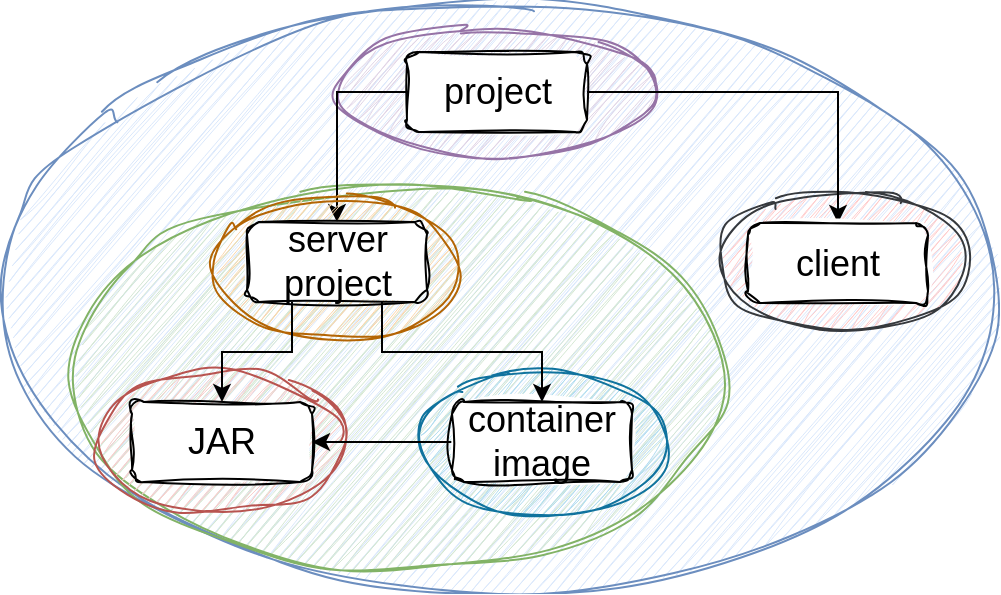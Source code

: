 <mxfile version="24.5.4" type="device">
  <diagram name="Page-1" id="6bdgxWif7orxaYUU16MI">
    <mxGraphModel dx="2324" dy="770" grid="0" gridSize="10" guides="1" tooltips="1" connect="1" arrows="1" fold="1" page="0" pageScale="1" pageWidth="850" pageHeight="1100" math="0" shadow="0">
      <root>
        <mxCell id="0" />
        <mxCell id="1" parent="0" />
        <mxCell id="o3fK-S1af2w00dByT0cn-20" value="" style="ellipse;whiteSpace=wrap;html=1;fillColor=#dae8fc;strokeColor=#6c8ebf;sketch=1;curveFitting=1;jiggle=2;" parent="1" vertex="1">
          <mxGeometry x="-505" y="90" width="498" height="295" as="geometry" />
        </mxCell>
        <mxCell id="o3fK-S1af2w00dByT0cn-21" value="" style="ellipse;whiteSpace=wrap;html=1;fillColor=#e1d5e7;strokeColor=#9673a6;sketch=1;curveFitting=1;jiggle=2;" parent="1" vertex="1">
          <mxGeometry x="-337.5" y="102.5" width="160" height="65" as="geometry" />
        </mxCell>
        <mxCell id="o3fK-S1af2w00dByT0cn-22" value="" style="ellipse;whiteSpace=wrap;html=1;fillColor=#ffcccc;strokeColor=#36393d;sketch=1;curveFitting=1;jiggle=2;" parent="1" vertex="1">
          <mxGeometry x="-147" y="184.5" width="124" height="71" as="geometry" />
        </mxCell>
        <mxCell id="o3fK-S1af2w00dByT0cn-23" value="" style="ellipse;whiteSpace=wrap;html=1;fillColor=#d5e8d4;strokeColor=#82b366;sketch=1;curveFitting=1;jiggle=2;" parent="1" vertex="1">
          <mxGeometry x="-469" y="180" width="326" height="194" as="geometry" />
        </mxCell>
        <mxCell id="o3fK-S1af2w00dByT0cn-25" value="&lt;font style=&quot;font-size: 18px;&quot;&gt;project&lt;/font&gt;" style="rounded=1;whiteSpace=wrap;html=1;sketch=1;curveFitting=1;jiggle=2;" parent="1" vertex="1">
          <mxGeometry x="-302.5" y="115" width="90" height="40" as="geometry" />
        </mxCell>
        <mxCell id="YvCl1RgQ5dsPh9u3tjeq-8" style="edgeStyle=orthogonalEdgeStyle;rounded=0;orthogonalLoop=1;jettySize=auto;html=1;exitX=0.5;exitY=0;exitDx=0;exitDy=0;entryX=0;entryY=0.5;entryDx=0;entryDy=0;startArrow=classic;startFill=1;endArrow=none;endFill=0;" parent="1" source="o3fK-S1af2w00dByT0cn-26" target="o3fK-S1af2w00dByT0cn-25" edge="1">
          <mxGeometry relative="1" as="geometry" />
        </mxCell>
        <mxCell id="YvCl1RgQ5dsPh9u3tjeq-9" style="edgeStyle=orthogonalEdgeStyle;rounded=0;orthogonalLoop=1;jettySize=auto;html=1;exitX=0.5;exitY=0;exitDx=0;exitDy=0;entryX=1;entryY=0.5;entryDx=0;entryDy=0;startArrow=classic;startFill=1;endArrow=none;endFill=0;" parent="1" source="o3fK-S1af2w00dByT0cn-27" target="o3fK-S1af2w00dByT0cn-25" edge="1">
          <mxGeometry relative="1" as="geometry" />
        </mxCell>
        <mxCell id="o3fK-S1af2w00dByT0cn-27" value="&lt;font style=&quot;font-size: 18px;&quot;&gt;client&lt;/font&gt;" style="rounded=1;whiteSpace=wrap;html=1;sketch=1;curveFitting=1;jiggle=2;" parent="1" vertex="1">
          <mxGeometry x="-132" y="200.5" width="90" height="40" as="geometry" />
        </mxCell>
        <mxCell id="YvCl1RgQ5dsPh9u3tjeq-10" value="" style="ellipse;whiteSpace=wrap;html=1;fillColor=#f8cecc;strokeColor=#b85450;sketch=1;curveFitting=1;jiggle=2;" parent="1" vertex="1">
          <mxGeometry x="-457" y="274.5" width="124" height="71" as="geometry" />
        </mxCell>
        <mxCell id="YvCl1RgQ5dsPh9u3tjeq-11" value="" style="ellipse;whiteSpace=wrap;html=1;fillColor=#fad7ac;strokeColor=#b46504;sketch=1;curveFitting=1;jiggle=2;" parent="1" vertex="1">
          <mxGeometry x="-399.5" y="187" width="124" height="71" as="geometry" />
        </mxCell>
        <mxCell id="YvCl1RgQ5dsPh9u3tjeq-12" value="" style="ellipse;whiteSpace=wrap;html=1;fillColor=#b1ddf0;strokeColor=#10739e;sketch=1;curveFitting=1;jiggle=2;" parent="1" vertex="1">
          <mxGeometry x="-297" y="274.5" width="124" height="71" as="geometry" />
        </mxCell>
        <mxCell id="o3fK-S1af2w00dByT0cn-26" value="&lt;font style=&quot;font-size: 18px;&quot;&gt;server project&lt;/font&gt;" style="rounded=1;whiteSpace=wrap;html=1;sketch=1;curveFitting=1;jiggle=2;" parent="1" vertex="1">
          <mxGeometry x="-382.5" y="200" width="90" height="40" as="geometry" />
        </mxCell>
        <mxCell id="YvCl1RgQ5dsPh9u3tjeq-4" style="edgeStyle=orthogonalEdgeStyle;rounded=0;orthogonalLoop=1;jettySize=auto;html=1;exitX=1;exitY=0.5;exitDx=0;exitDy=0;entryX=0;entryY=0.5;entryDx=0;entryDy=0;startArrow=classic;startFill=1;endArrow=none;endFill=0;" parent="1" source="YvCl1RgQ5dsPh9u3tjeq-1" target="YvCl1RgQ5dsPh9u3tjeq-2" edge="1">
          <mxGeometry relative="1" as="geometry" />
        </mxCell>
        <mxCell id="YvCl1RgQ5dsPh9u3tjeq-5" style="edgeStyle=orthogonalEdgeStyle;rounded=0;orthogonalLoop=1;jettySize=auto;html=1;exitX=0.5;exitY=0;exitDx=0;exitDy=0;entryX=0.25;entryY=1;entryDx=0;entryDy=0;startArrow=classic;startFill=1;endArrow=none;endFill=0;" parent="1" source="YvCl1RgQ5dsPh9u3tjeq-1" target="o3fK-S1af2w00dByT0cn-26" edge="1">
          <mxGeometry relative="1" as="geometry" />
        </mxCell>
        <mxCell id="YvCl1RgQ5dsPh9u3tjeq-1" value="&lt;font style=&quot;font-size: 18px;&quot;&gt;JAR&lt;/font&gt;" style="rounded=1;whiteSpace=wrap;html=1;sketch=1;curveFitting=1;jiggle=2;" parent="1" vertex="1">
          <mxGeometry x="-440" y="290" width="90" height="40" as="geometry" />
        </mxCell>
        <mxCell id="YvCl1RgQ5dsPh9u3tjeq-2" value="&lt;font style=&quot;font-size: 18px;&quot;&gt;container image&lt;/font&gt;" style="rounded=1;whiteSpace=wrap;html=1;sketch=1;curveFitting=1;jiggle=2;" parent="1" vertex="1">
          <mxGeometry x="-280" y="290" width="90" height="40" as="geometry" />
        </mxCell>
        <mxCell id="YvCl1RgQ5dsPh9u3tjeq-7" style="edgeStyle=orthogonalEdgeStyle;rounded=0;orthogonalLoop=1;jettySize=auto;html=1;exitX=0.5;exitY=0;exitDx=0;exitDy=0;entryX=0.75;entryY=1;entryDx=0;entryDy=0;startArrow=classic;startFill=1;endArrow=none;endFill=0;" parent="1" source="YvCl1RgQ5dsPh9u3tjeq-2" target="o3fK-S1af2w00dByT0cn-26" edge="1">
          <mxGeometry relative="1" as="geometry" />
        </mxCell>
      </root>
    </mxGraphModel>
  </diagram>
</mxfile>
